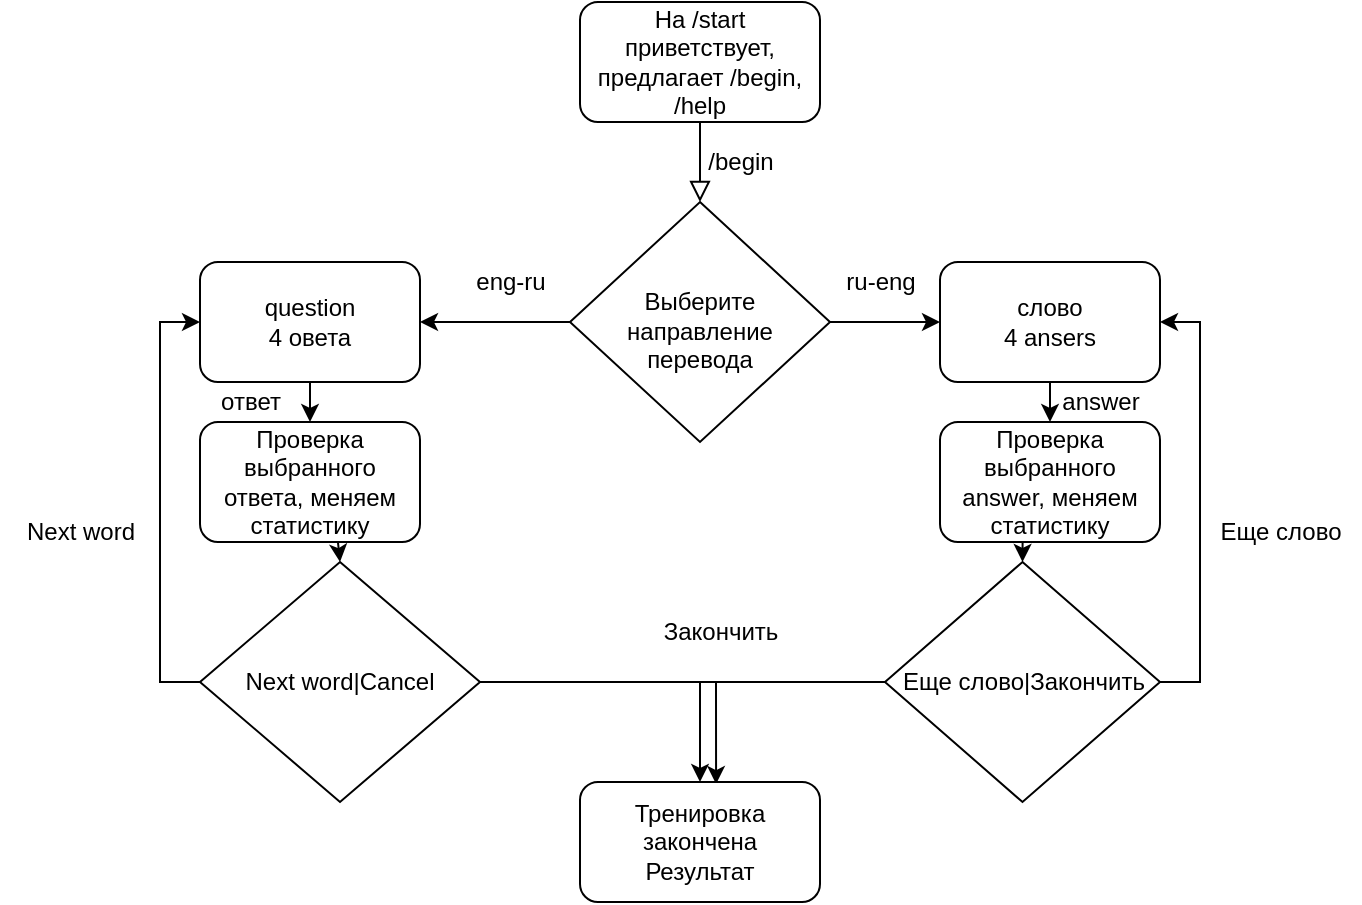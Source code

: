 <mxfile version="20.8.16" type="device"><diagram id="C5RBs43oDa-KdzZeNtuy" name="Page-1"><mxGraphModel dx="1999" dy="821" grid="1" gridSize="10" guides="1" tooltips="1" connect="1" arrows="1" fold="1" page="1" pageScale="1" pageWidth="827" pageHeight="1169" math="0" shadow="0"><root><mxCell id="WIyWlLk6GJQsqaUBKTNV-0"/><mxCell id="WIyWlLk6GJQsqaUBKTNV-1" parent="WIyWlLk6GJQsqaUBKTNV-0"/><mxCell id="WIyWlLk6GJQsqaUBKTNV-2" value="" style="rounded=0;html=1;jettySize=auto;orthogonalLoop=1;fontSize=11;endArrow=block;endFill=0;endSize=8;strokeWidth=1;shadow=0;labelBackgroundColor=none;edgeStyle=orthogonalEdgeStyle;" parent="WIyWlLk6GJQsqaUBKTNV-1" source="WIyWlLk6GJQsqaUBKTNV-3" target="WIyWlLk6GJQsqaUBKTNV-6" edge="1"><mxGeometry relative="1" as="geometry"/></mxCell><mxCell id="WIyWlLk6GJQsqaUBKTNV-3" value="На /start приветствует, предлагает /begin, /help" style="rounded=1;whiteSpace=wrap;html=1;fontSize=12;glass=0;strokeWidth=1;shadow=0;" parent="WIyWlLk6GJQsqaUBKTNV-1" vertex="1"><mxGeometry x="160" y="60" width="120" height="60" as="geometry"/></mxCell><mxCell id="gQCODuWgO7Tnw_7RE0hZ-2" value="" style="edgeStyle=orthogonalEdgeStyle;rounded=0;orthogonalLoop=1;jettySize=auto;html=1;entryX=1;entryY=0.5;entryDx=0;entryDy=0;entryPerimeter=0;" parent="WIyWlLk6GJQsqaUBKTNV-1" source="WIyWlLk6GJQsqaUBKTNV-6" target="gQCODuWgO7Tnw_7RE0hZ-4" edge="1"><mxGeometry relative="1" as="geometry"><mxPoint x="50" y="220" as="targetPoint"/></mxGeometry></mxCell><mxCell id="gQCODuWgO7Tnw_7RE0hZ-6" style="edgeStyle=orthogonalEdgeStyle;rounded=0;orthogonalLoop=1;jettySize=auto;html=1;exitX=1;exitY=0.5;exitDx=0;exitDy=0;entryX=0;entryY=0.5;entryDx=0;entryDy=0;" parent="WIyWlLk6GJQsqaUBKTNV-1" source="WIyWlLk6GJQsqaUBKTNV-6" target="WIyWlLk6GJQsqaUBKTNV-7" edge="1"><mxGeometry relative="1" as="geometry"/></mxCell><mxCell id="WIyWlLk6GJQsqaUBKTNV-6" value="&lt;br&gt;&lt;br&gt;Выберите направление перевода&lt;p style=&quot;line-height: 1.15px; margin-bottom: 0.25cm; background: transparent; font-size: medium;&quot; align=&quot;left&quot;&gt;&lt;span style=&quot;background: transparent;&quot;&gt;&lt;/span&gt;&lt;/p&gt;" style="rhombus;whiteSpace=wrap;html=1;shadow=0;fontFamily=Helvetica;fontSize=12;align=center;strokeWidth=1;spacing=6;spacingTop=-4;" parent="WIyWlLk6GJQsqaUBKTNV-1" vertex="1"><mxGeometry x="155" y="160" width="130" height="120" as="geometry"/></mxCell><mxCell id="WB8GcEvkJcpAcIbU5uv3-8" style="edgeStyle=orthogonalEdgeStyle;rounded=0;orthogonalLoop=1;jettySize=auto;html=1;exitX=0.5;exitY=1;exitDx=0;exitDy=0;entryX=0.5;entryY=0;entryDx=0;entryDy=0;" edge="1" parent="WIyWlLk6GJQsqaUBKTNV-1" source="WIyWlLk6GJQsqaUBKTNV-7" target="gQCODuWgO7Tnw_7RE0hZ-14"><mxGeometry relative="1" as="geometry"/></mxCell><mxCell id="WIyWlLk6GJQsqaUBKTNV-7" value="слово&lt;br&gt;4 ansers" style="rounded=1;whiteSpace=wrap;html=1;fontSize=12;glass=0;strokeWidth=1;shadow=0;" parent="WIyWlLk6GJQsqaUBKTNV-1" vertex="1"><mxGeometry x="340" y="190" width="110" height="60" as="geometry"/></mxCell><mxCell id="WIyWlLk6GJQsqaUBKTNV-11" value="Проверка выбранного &lt;br&gt;ответа, меняем статистику" style="rounded=1;whiteSpace=wrap;html=1;fontSize=12;glass=0;strokeWidth=1;shadow=0;" parent="WIyWlLk6GJQsqaUBKTNV-1" vertex="1"><mxGeometry x="-30" y="270" width="110" height="60" as="geometry"/></mxCell><mxCell id="WB8GcEvkJcpAcIbU5uv3-7" style="edgeStyle=orthogonalEdgeStyle;rounded=0;orthogonalLoop=1;jettySize=auto;html=1;exitX=0.5;exitY=1;exitDx=0;exitDy=0;entryX=0.5;entryY=0;entryDx=0;entryDy=0;" edge="1" parent="WIyWlLk6GJQsqaUBKTNV-1" source="gQCODuWgO7Tnw_7RE0hZ-4" target="WIyWlLk6GJQsqaUBKTNV-11"><mxGeometry relative="1" as="geometry"/></mxCell><mxCell id="gQCODuWgO7Tnw_7RE0hZ-4" value="question&lt;br&gt;4 овета" style="rounded=1;whiteSpace=wrap;html=1;" parent="WIyWlLk6GJQsqaUBKTNV-1" vertex="1"><mxGeometry x="-30" y="190" width="110" height="60" as="geometry"/></mxCell><mxCell id="gQCODuWgO7Tnw_7RE0hZ-12" value="eng-ru" style="text;html=1;align=center;verticalAlign=middle;resizable=0;points=[];autosize=1;strokeColor=none;fillColor=none;" parent="WIyWlLk6GJQsqaUBKTNV-1" vertex="1"><mxGeometry x="95" y="185" width="60" height="30" as="geometry"/></mxCell><mxCell id="gQCODuWgO7Tnw_7RE0hZ-13" value="ru-eng" style="text;html=1;align=center;verticalAlign=middle;resizable=0;points=[];autosize=1;strokeColor=none;fillColor=none;" parent="WIyWlLk6GJQsqaUBKTNV-1" vertex="1"><mxGeometry x="280" y="185" width="60" height="30" as="geometry"/></mxCell><mxCell id="WB8GcEvkJcpAcIbU5uv3-20" style="edgeStyle=orthogonalEdgeStyle;rounded=0;orthogonalLoop=1;jettySize=auto;html=1;exitX=0.5;exitY=1;exitDx=0;exitDy=0;entryX=0.5;entryY=0;entryDx=0;entryDy=0;" edge="1" parent="WIyWlLk6GJQsqaUBKTNV-1" source="gQCODuWgO7Tnw_7RE0hZ-14" target="WB8GcEvkJcpAcIbU5uv3-1"><mxGeometry relative="1" as="geometry"/></mxCell><mxCell id="gQCODuWgO7Tnw_7RE0hZ-14" value="Проверка выбранного &lt;br&gt;answer, меняем статистику" style="rounded=1;whiteSpace=wrap;html=1;fontSize=12;glass=0;strokeWidth=1;shadow=0;" parent="WIyWlLk6GJQsqaUBKTNV-1" vertex="1"><mxGeometry x="340" y="270" width="110" height="60" as="geometry"/></mxCell><mxCell id="WB8GcEvkJcpAcIbU5uv3-4" style="edgeStyle=orthogonalEdgeStyle;rounded=0;orthogonalLoop=1;jettySize=auto;html=1;entryX=0;entryY=0.5;entryDx=0;entryDy=0;exitX=0;exitY=0.5;exitDx=0;exitDy=0;" edge="1" parent="WIyWlLk6GJQsqaUBKTNV-1" source="WB8GcEvkJcpAcIbU5uv3-0" target="gQCODuWgO7Tnw_7RE0hZ-4"><mxGeometry relative="1" as="geometry"/></mxCell><mxCell id="WB8GcEvkJcpAcIbU5uv3-13" style="edgeStyle=orthogonalEdgeStyle;rounded=0;orthogonalLoop=1;jettySize=auto;html=1;exitX=1;exitY=0.5;exitDx=0;exitDy=0;entryX=0.567;entryY=0.017;entryDx=0;entryDy=0;entryPerimeter=0;" edge="1" parent="WIyWlLk6GJQsqaUBKTNV-1" source="WB8GcEvkJcpAcIbU5uv3-0" target="WB8GcEvkJcpAcIbU5uv3-12"><mxGeometry relative="1" as="geometry"/></mxCell><mxCell id="WB8GcEvkJcpAcIbU5uv3-0" value="Next word|Cancel" style="rhombus;whiteSpace=wrap;html=1;" vertex="1" parent="WIyWlLk6GJQsqaUBKTNV-1"><mxGeometry x="-30" y="340" width="140" height="120" as="geometry"/></mxCell><mxCell id="WB8GcEvkJcpAcIbU5uv3-5" style="edgeStyle=orthogonalEdgeStyle;rounded=0;orthogonalLoop=1;jettySize=auto;html=1;entryX=1;entryY=0.5;entryDx=0;entryDy=0;exitX=1;exitY=0.5;exitDx=0;exitDy=0;" edge="1" parent="WIyWlLk6GJQsqaUBKTNV-1" source="WB8GcEvkJcpAcIbU5uv3-1" target="WIyWlLk6GJQsqaUBKTNV-7"><mxGeometry relative="1" as="geometry"/></mxCell><mxCell id="WB8GcEvkJcpAcIbU5uv3-14" style="edgeStyle=orthogonalEdgeStyle;rounded=0;orthogonalLoop=1;jettySize=auto;html=1;exitX=0;exitY=0.5;exitDx=0;exitDy=0;entryX=0.5;entryY=0;entryDx=0;entryDy=0;" edge="1" parent="WIyWlLk6GJQsqaUBKTNV-1" source="WB8GcEvkJcpAcIbU5uv3-1" target="WB8GcEvkJcpAcIbU5uv3-12"><mxGeometry relative="1" as="geometry"/></mxCell><mxCell id="WB8GcEvkJcpAcIbU5uv3-1" value="Еще слово|Закончить" style="rhombus;whiteSpace=wrap;html=1;" vertex="1" parent="WIyWlLk6GJQsqaUBKTNV-1"><mxGeometry x="312.5" y="340" width="137.5" height="120" as="geometry"/></mxCell><mxCell id="WB8GcEvkJcpAcIbU5uv3-10" value="Еще слово" style="text;html=1;align=center;verticalAlign=middle;resizable=0;points=[];autosize=1;strokeColor=none;fillColor=none;" vertex="1" parent="WIyWlLk6GJQsqaUBKTNV-1"><mxGeometry x="470" y="310" width="80" height="30" as="geometry"/></mxCell><mxCell id="WB8GcEvkJcpAcIbU5uv3-11" value="Next word" style="text;html=1;align=center;verticalAlign=middle;resizable=0;points=[];autosize=1;strokeColor=none;fillColor=none;" vertex="1" parent="WIyWlLk6GJQsqaUBKTNV-1"><mxGeometry x="-130" y="310" width="80" height="30" as="geometry"/></mxCell><mxCell id="WB8GcEvkJcpAcIbU5uv3-12" value="Тренировка закончена&lt;br&gt;Результат" style="rounded=1;whiteSpace=wrap;html=1;" vertex="1" parent="WIyWlLk6GJQsqaUBKTNV-1"><mxGeometry x="160" y="450" width="120" height="60" as="geometry"/></mxCell><mxCell id="WB8GcEvkJcpAcIbU5uv3-15" value="Закончить" style="text;html=1;align=center;verticalAlign=middle;resizable=0;points=[];autosize=1;strokeColor=none;fillColor=none;" vertex="1" parent="WIyWlLk6GJQsqaUBKTNV-1"><mxGeometry x="190" y="360" width="80" height="30" as="geometry"/></mxCell><mxCell id="WB8GcEvkJcpAcIbU5uv3-19" value="" style="edgeStyle=none;orthogonalLoop=1;jettySize=auto;html=1;rounded=0;exitX=0.627;exitY=1;exitDx=0;exitDy=0;exitPerimeter=0;entryX=0.5;entryY=0;entryDx=0;entryDy=0;" edge="1" parent="WIyWlLk6GJQsqaUBKTNV-1" source="WIyWlLk6GJQsqaUBKTNV-11" target="WB8GcEvkJcpAcIbU5uv3-0"><mxGeometry width="100" relative="1" as="geometry"><mxPoint x="-10" y="340" as="sourcePoint"/><mxPoint x="90" y="340" as="targetPoint"/><Array as="points"/></mxGeometry></mxCell><mxCell id="WB8GcEvkJcpAcIbU5uv3-21" value="/begin" style="text;html=1;align=center;verticalAlign=middle;resizable=0;points=[];autosize=1;strokeColor=none;fillColor=none;" vertex="1" parent="WIyWlLk6GJQsqaUBKTNV-1"><mxGeometry x="210" y="125" width="60" height="30" as="geometry"/></mxCell><mxCell id="WB8GcEvkJcpAcIbU5uv3-22" value="ответ" style="text;html=1;align=center;verticalAlign=middle;resizable=0;points=[];autosize=1;strokeColor=none;fillColor=none;" vertex="1" parent="WIyWlLk6GJQsqaUBKTNV-1"><mxGeometry x="-30" y="245" width="50" height="30" as="geometry"/></mxCell><mxCell id="WB8GcEvkJcpAcIbU5uv3-23" value="answer&lt;br&gt;" style="text;html=1;align=center;verticalAlign=middle;resizable=0;points=[];autosize=1;strokeColor=none;fillColor=none;" vertex="1" parent="WIyWlLk6GJQsqaUBKTNV-1"><mxGeometry x="390" y="245" width="60" height="30" as="geometry"/></mxCell></root></mxGraphModel></diagram></mxfile>